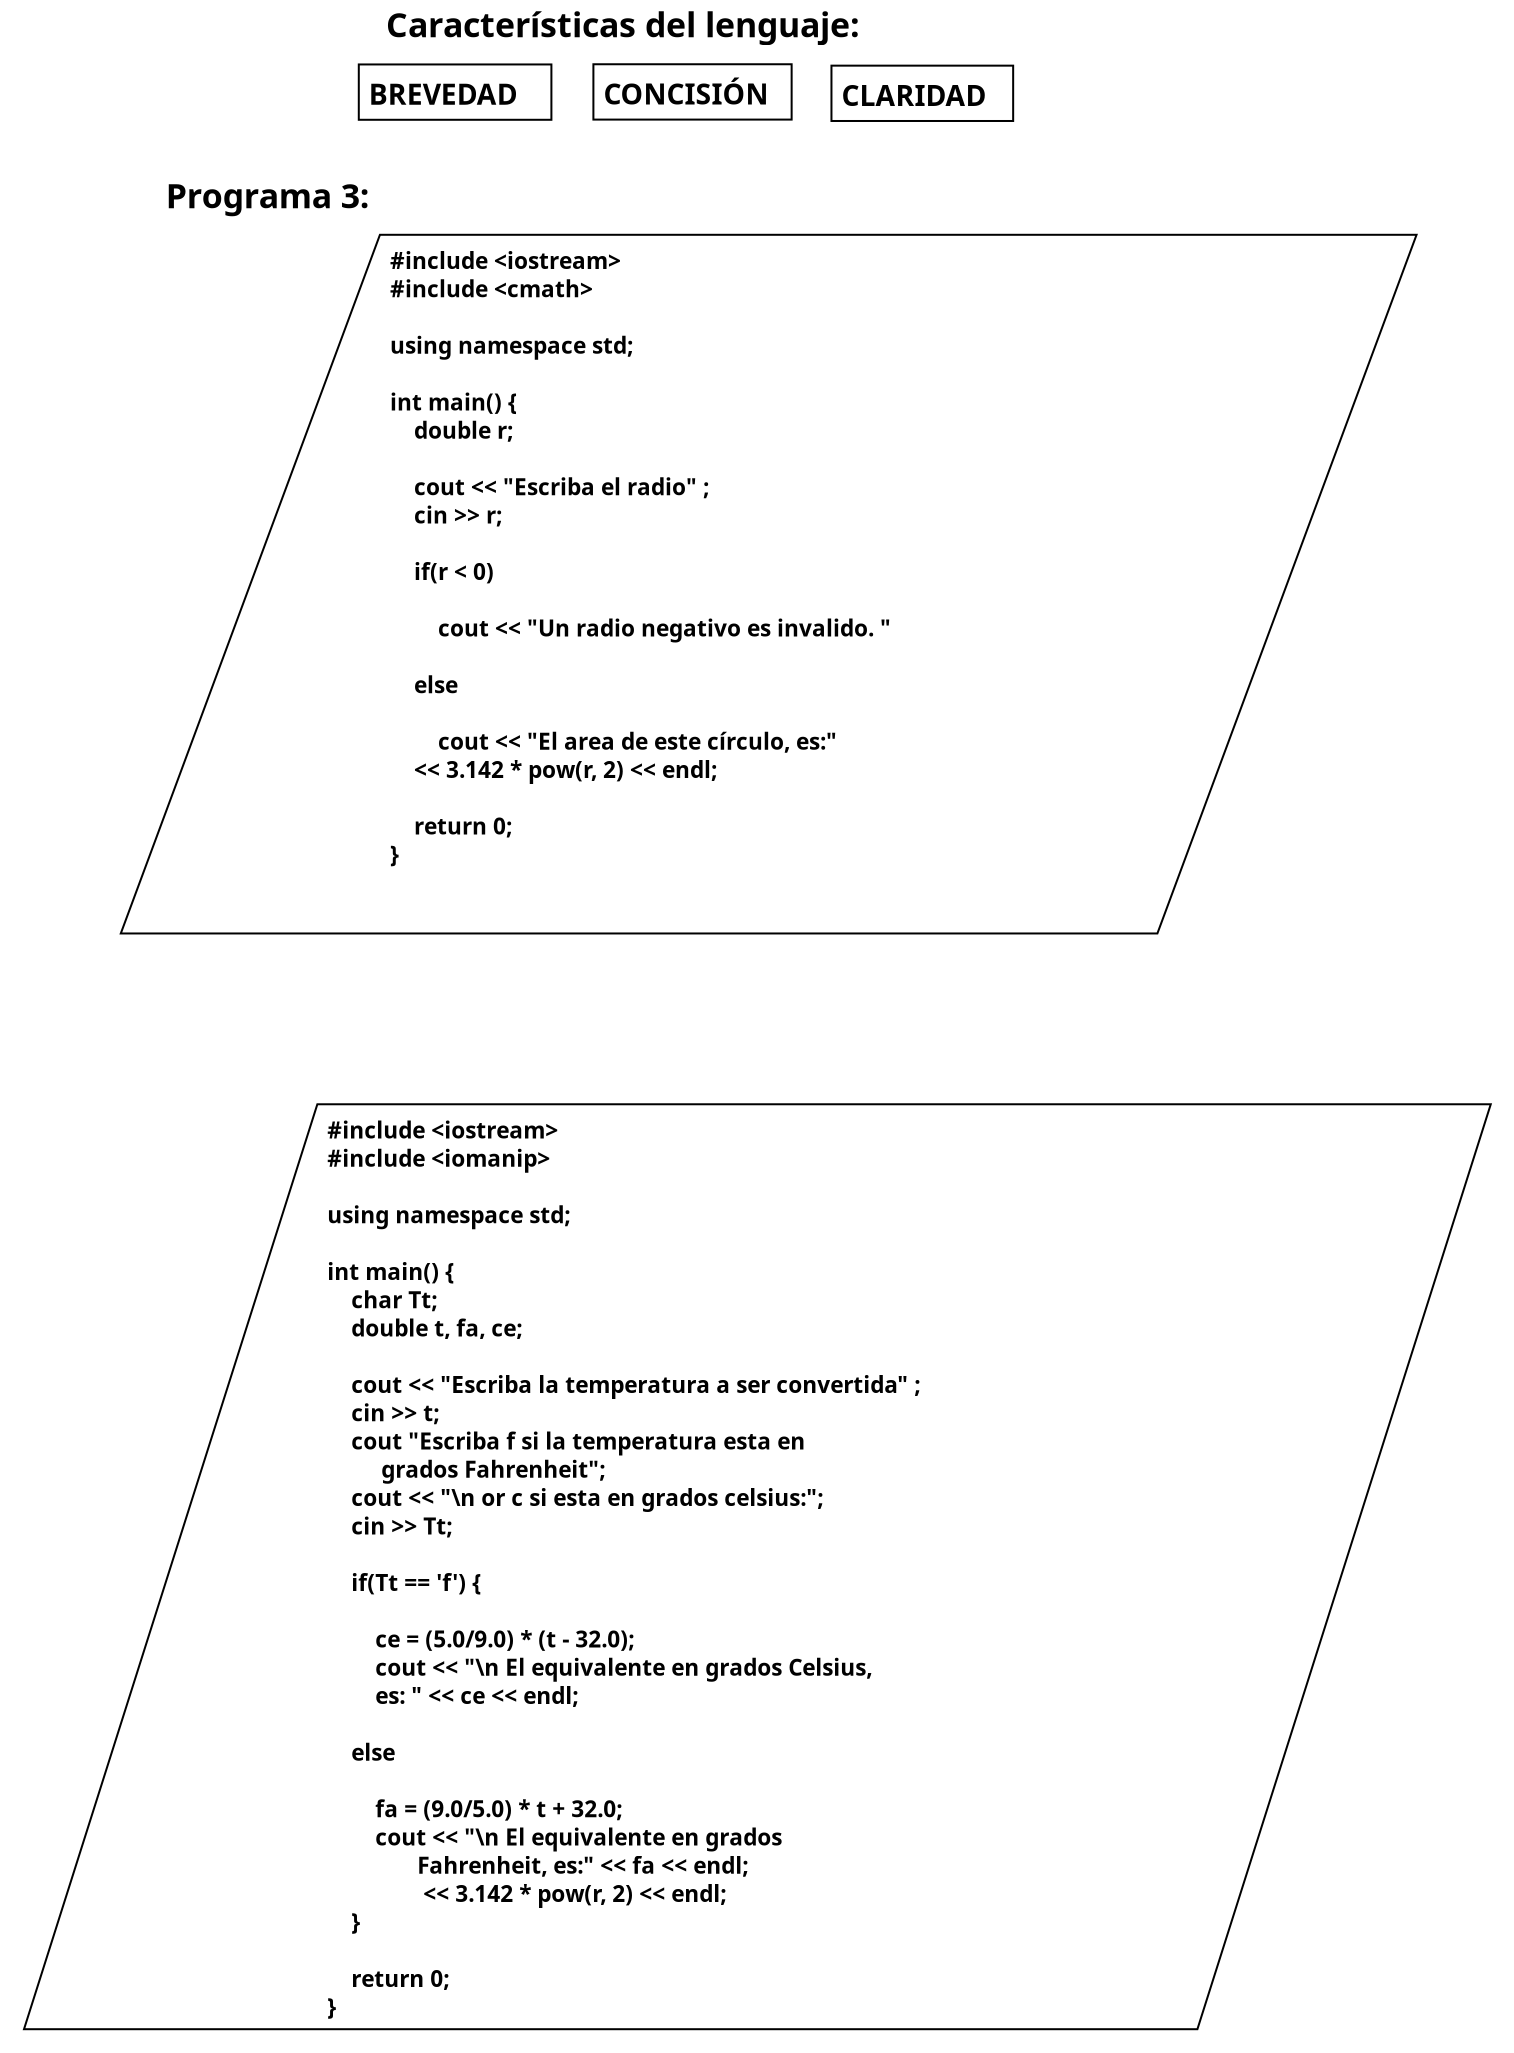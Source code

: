 <?xml version="1.0" encoding="UTF-8"?>
<dia:diagram xmlns:dia="http://www.lysator.liu.se/~alla/dia/">
  <dia:layer name="Fondo" visible="true" connectable="true" active="true">
    <dia:object type="AADL - Data" version="0" id="O0">
      <dia:attribute name="obj_pos">
        <dia:point val="26.59,5.559"/>
      </dia:attribute>
      <dia:attribute name="obj_bb">
        <dia:rectangle val="25.44,4.409;37.653,9.476"/>
      </dia:attribute>
      <dia:attribute name="elem_corner">
        <dia:point val="26.59,5.559"/>
      </dia:attribute>
      <dia:attribute name="elem_width">
        <dia:real val="9.912"/>
      </dia:attribute>
      <dia:attribute name="elem_height">
        <dia:real val="2.767"/>
      </dia:attribute>
      <dia:attribute name="obj_pos">
        <dia:point val="26.59,5.559"/>
      </dia:attribute>
      <dia:attribute name="obj_bb">
        <dia:rectangle val="25.44,4.409;37.653,9.476"/>
      </dia:attribute>
      <dia:attribute name="meta">
        <dia:composite type="dict"/>
      </dia:attribute>
      <dia:attribute name="elem_corner">
        <dia:point val="26.59,5.559"/>
      </dia:attribute>
      <dia:attribute name="elem_width">
        <dia:real val="9.912"/>
      </dia:attribute>
      <dia:attribute name="elem_height">
        <dia:real val="2.767"/>
      </dia:attribute>
      <dia:attribute name="declaration">
        <dia:string>##</dia:string>
      </dia:attribute>
      <dia:attribute name="line_colour">
        <dia:color val="#000000ff"/>
      </dia:attribute>
      <dia:attribute name="fill_colour">
        <dia:color val="#ffffffff"/>
      </dia:attribute>
      <dia:attribute name="name">
        <dia:composite type="text">
          <dia:attribute name="string">
            <dia:string>#CONCISIÓN#</dia:string>
          </dia:attribute>
          <dia:attribute name="font">
            <dia:font family="sans" style="80" name="Helvetica-Bold"/>
          </dia:attribute>
          <dia:attribute name="height">
            <dia:real val="1.767"/>
          </dia:attribute>
          <dia:attribute name="pos">
            <dia:point val="27.09,7.371"/>
          </dia:attribute>
          <dia:attribute name="color">
            <dia:color val="#000000ff"/>
          </dia:attribute>
          <dia:attribute name="alignment">
            <dia:enum val="0"/>
          </dia:attribute>
        </dia:composite>
      </dia:attribute>
      <dia:attribute name="aadlbox_ports"/>
      <dia:attribute name="aadlbox_connections"/>
    </dia:object>
    <dia:object type="AADL - Data" version="0" id="O1">
      <dia:attribute name="obj_pos">
        <dia:point val="14.86,5.569"/>
      </dia:attribute>
      <dia:attribute name="obj_bb">
        <dia:rectangle val="13.71,4.419;25.64,9.486"/>
      </dia:attribute>
      <dia:attribute name="elem_corner">
        <dia:point val="14.86,5.569"/>
      </dia:attribute>
      <dia:attribute name="elem_width">
        <dia:real val="9.63"/>
      </dia:attribute>
      <dia:attribute name="elem_height">
        <dia:real val="2.767"/>
      </dia:attribute>
      <dia:attribute name="obj_pos">
        <dia:point val="14.86,5.569"/>
      </dia:attribute>
      <dia:attribute name="obj_bb">
        <dia:rectangle val="13.71,4.419;25.64,9.486"/>
      </dia:attribute>
      <dia:attribute name="meta">
        <dia:composite type="dict"/>
      </dia:attribute>
      <dia:attribute name="elem_corner">
        <dia:point val="14.86,5.569"/>
      </dia:attribute>
      <dia:attribute name="elem_width">
        <dia:real val="9.63"/>
      </dia:attribute>
      <dia:attribute name="elem_height">
        <dia:real val="2.767"/>
      </dia:attribute>
      <dia:attribute name="declaration">
        <dia:string>##</dia:string>
      </dia:attribute>
      <dia:attribute name="line_colour">
        <dia:color val="#000000ff"/>
      </dia:attribute>
      <dia:attribute name="fill_colour">
        <dia:color val="#ffffffff"/>
      </dia:attribute>
      <dia:attribute name="name">
        <dia:composite type="text">
          <dia:attribute name="string">
            <dia:string>#BREVEDAD#</dia:string>
          </dia:attribute>
          <dia:attribute name="font">
            <dia:font family="sans" style="80" name="Helvetica-Bold"/>
          </dia:attribute>
          <dia:attribute name="height">
            <dia:real val="1.767"/>
          </dia:attribute>
          <dia:attribute name="pos">
            <dia:point val="15.36,7.381"/>
          </dia:attribute>
          <dia:attribute name="color">
            <dia:color val="#000000ff"/>
          </dia:attribute>
          <dia:attribute name="alignment">
            <dia:enum val="0"/>
          </dia:attribute>
        </dia:composite>
      </dia:attribute>
      <dia:attribute name="aadlbox_ports"/>
      <dia:attribute name="aadlbox_connections"/>
    </dia:object>
    <dia:object type="AADL - Data" version="0" id="O2">
      <dia:attribute name="obj_pos">
        <dia:point val="38.493,5.629"/>
      </dia:attribute>
      <dia:attribute name="obj_bb">
        <dia:rectangle val="37.343,4.479;48.728,9.546"/>
      </dia:attribute>
      <dia:attribute name="elem_corner">
        <dia:point val="38.493,5.629"/>
      </dia:attribute>
      <dia:attribute name="elem_width">
        <dia:real val="9.085"/>
      </dia:attribute>
      <dia:attribute name="elem_height">
        <dia:real val="2.767"/>
      </dia:attribute>
      <dia:attribute name="obj_pos">
        <dia:point val="38.493,5.629"/>
      </dia:attribute>
      <dia:attribute name="obj_bb">
        <dia:rectangle val="37.343,4.479;48.728,9.546"/>
      </dia:attribute>
      <dia:attribute name="meta">
        <dia:composite type="dict"/>
      </dia:attribute>
      <dia:attribute name="elem_corner">
        <dia:point val="38.493,5.629"/>
      </dia:attribute>
      <dia:attribute name="elem_width">
        <dia:real val="9.085"/>
      </dia:attribute>
      <dia:attribute name="elem_height">
        <dia:real val="2.767"/>
      </dia:attribute>
      <dia:attribute name="declaration">
        <dia:string>##</dia:string>
      </dia:attribute>
      <dia:attribute name="line_colour">
        <dia:color val="#000000ff"/>
      </dia:attribute>
      <dia:attribute name="fill_colour">
        <dia:color val="#ffffffff"/>
      </dia:attribute>
      <dia:attribute name="name">
        <dia:composite type="text">
          <dia:attribute name="string">
            <dia:string>#CLARIDAD#</dia:string>
          </dia:attribute>
          <dia:attribute name="font">
            <dia:font family="sans" style="80" name="Helvetica-Bold"/>
          </dia:attribute>
          <dia:attribute name="height">
            <dia:real val="1.767"/>
          </dia:attribute>
          <dia:attribute name="pos">
            <dia:point val="38.993,7.441"/>
          </dia:attribute>
          <dia:attribute name="color">
            <dia:color val="#000000ff"/>
          </dia:attribute>
          <dia:attribute name="alignment">
            <dia:enum val="0"/>
          </dia:attribute>
        </dia:composite>
      </dia:attribute>
      <dia:attribute name="aadlbox_ports"/>
      <dia:attribute name="aadlbox_connections"/>
    </dia:object>
    <dia:object type="Standard - Text" version="1" id="O3">
      <dia:attribute name="obj_pos">
        <dia:point val="16.22,4.209"/>
      </dia:attribute>
      <dia:attribute name="obj_bb">
        <dia:rectangle val="16.22,2.634;43.568,4.609"/>
      </dia:attribute>
      <dia:attribute name="text">
        <dia:composite type="text">
          <dia:attribute name="string">
            <dia:string>#Características del lenguaje:#</dia:string>
          </dia:attribute>
          <dia:attribute name="font">
            <dia:font family="sans" style="80" name="Helvetica-Bold"/>
          </dia:attribute>
          <dia:attribute name="height">
            <dia:real val="2.119"/>
          </dia:attribute>
          <dia:attribute name="pos">
            <dia:point val="16.22,4.209"/>
          </dia:attribute>
          <dia:attribute name="color">
            <dia:color val="#000000ff"/>
          </dia:attribute>
          <dia:attribute name="alignment">
            <dia:enum val="0"/>
          </dia:attribute>
        </dia:composite>
      </dia:attribute>
      <dia:attribute name="valign">
        <dia:enum val="3"/>
      </dia:attribute>
    </dia:object>
    <dia:object type="Standard - Text" version="1" id="O4">
      <dia:attribute name="obj_pos">
        <dia:point val="5.21,12.759"/>
      </dia:attribute>
      <dia:attribute name="obj_bb">
        <dia:rectangle val="5.21,11.184;17.008,13.159"/>
      </dia:attribute>
      <dia:attribute name="text">
        <dia:composite type="text">
          <dia:attribute name="string">
            <dia:string>#Programa 3:#</dia:string>
          </dia:attribute>
          <dia:attribute name="font">
            <dia:font family="sans" style="80" name="Helvetica-Bold"/>
          </dia:attribute>
          <dia:attribute name="height">
            <dia:real val="2.119"/>
          </dia:attribute>
          <dia:attribute name="pos">
            <dia:point val="5.21,12.759"/>
          </dia:attribute>
          <dia:attribute name="color">
            <dia:color val="#000000ff"/>
          </dia:attribute>
          <dia:attribute name="alignment">
            <dia:enum val="0"/>
          </dia:attribute>
        </dia:composite>
      </dia:attribute>
      <dia:attribute name="valign">
        <dia:enum val="3"/>
      </dia:attribute>
    </dia:object>
    <dia:object type="AADL - Process" version="0" id="O5">
      <dia:attribute name="obj_pos">
        <dia:point val="2.96,14.085"/>
      </dia:attribute>
      <dia:attribute name="obj_bb">
        <dia:rectangle val="1.81,12.935;68.897,50.169"/>
      </dia:attribute>
      <dia:attribute name="elem_corner">
        <dia:point val="2.96,14.085"/>
      </dia:attribute>
      <dia:attribute name="elem_width">
        <dia:real val="64.788"/>
      </dia:attribute>
      <dia:attribute name="elem_height">
        <dia:real val="34.934"/>
      </dia:attribute>
      <dia:attribute name="obj_pos">
        <dia:point val="2.96,14.085"/>
      </dia:attribute>
      <dia:attribute name="obj_bb">
        <dia:rectangle val="1.81,12.935;68.897,50.169"/>
      </dia:attribute>
      <dia:attribute name="meta">
        <dia:composite type="dict"/>
      </dia:attribute>
      <dia:attribute name="elem_corner">
        <dia:point val="2.96,14.085"/>
      </dia:attribute>
      <dia:attribute name="elem_width">
        <dia:real val="64.788"/>
      </dia:attribute>
      <dia:attribute name="elem_height">
        <dia:real val="34.934"/>
      </dia:attribute>
      <dia:attribute name="declaration">
        <dia:string>##</dia:string>
      </dia:attribute>
      <dia:attribute name="line_colour">
        <dia:color val="#000000ff"/>
      </dia:attribute>
      <dia:attribute name="fill_colour">
        <dia:color val="#ffffffff"/>
      </dia:attribute>
      <dia:attribute name="name">
        <dia:composite type="text">
          <dia:attribute name="string">
            <dia:string>##include &lt;iostream&gt;
#include &lt;cmath&gt;

using namespace std;

int main() {
    double r;
    
    cout &lt;&lt; "Escriba el radio" ;
    cin &gt;&gt; r;

    if(r &lt; 0)

        cout &lt;&lt; "Un radio negativo es invalido. "

    else

        cout &lt;&lt; "El area de este círculo, es:" 
    &lt;&lt; 3.142 * pow(r, 2) &lt;&lt; endl;
    
    return 0;
}#</dia:string>
          </dia:attribute>
          <dia:attribute name="font">
            <dia:font family="sans" style="80" name="Helvetica-Bold"/>
          </dia:attribute>
          <dia:attribute name="height">
            <dia:real val="1.414"/>
          </dia:attribute>
          <dia:attribute name="pos">
            <dia:point val="16.418,15.635"/>
          </dia:attribute>
          <dia:attribute name="color">
            <dia:color val="#000000ff"/>
          </dia:attribute>
          <dia:attribute name="alignment">
            <dia:enum val="0"/>
          </dia:attribute>
        </dia:composite>
      </dia:attribute>
      <dia:attribute name="aadlbox_ports"/>
      <dia:attribute name="aadlbox_connections"/>
    </dia:object>
    <dia:object type="AADL - Process" version="0" id="O6">
      <dia:attribute name="obj_pos">
        <dia:point val="-1.88,57.56"/>
      </dia:attribute>
      <dia:attribute name="obj_bb">
        <dia:rectangle val="-3.03,56.41;72.608,104.956"/>
      </dia:attribute>
      <dia:attribute name="elem_corner">
        <dia:point val="-1.88,57.56"/>
      </dia:attribute>
      <dia:attribute name="elem_width">
        <dia:real val="73.338"/>
      </dia:attribute>
      <dia:attribute name="elem_height">
        <dia:real val="46.246"/>
      </dia:attribute>
      <dia:attribute name="obj_pos">
        <dia:point val="-1.88,57.56"/>
      </dia:attribute>
      <dia:attribute name="obj_bb">
        <dia:rectangle val="-3.03,56.41;72.608,104.956"/>
      </dia:attribute>
      <dia:attribute name="meta">
        <dia:composite type="dict"/>
      </dia:attribute>
      <dia:attribute name="elem_corner">
        <dia:point val="-1.88,57.56"/>
      </dia:attribute>
      <dia:attribute name="elem_width">
        <dia:real val="73.338"/>
      </dia:attribute>
      <dia:attribute name="elem_height">
        <dia:real val="46.246"/>
      </dia:attribute>
      <dia:attribute name="declaration">
        <dia:string>##</dia:string>
      </dia:attribute>
      <dia:attribute name="line_colour">
        <dia:color val="#000000ff"/>
      </dia:attribute>
      <dia:attribute name="fill_colour">
        <dia:color val="#ffffffff"/>
      </dia:attribute>
      <dia:attribute name="name">
        <dia:composite type="text">
          <dia:attribute name="string">
            <dia:string>##include &lt;iostream&gt;
#include &lt;iomanip&gt;

using namespace std;

int main() {
    char Tt;
    double t, fa, ce;
    
    cout &lt;&lt; "Escriba la temperatura a ser convertida" ;
    cin &gt;&gt; t;
    cout "Escriba f si la temperatura esta en
         grados Fahrenheit";
    cout &lt;&lt; "\n or c si esta en grados celsius:";
    cin &gt;&gt; Tt;

    if(Tt == 'f') {

        ce = (5.0/9.0) * (t - 32.0);    
        cout &lt;&lt; "\n El equivalente en grados Celsius,
        es: " &lt;&lt; ce &lt;&lt; endl;

    else
        
        fa = (9.0/5.0) * t + 32.0;
        cout &lt;&lt; "\n El equivalente en grados
               Fahrenheit, es:" &lt;&lt; fa &lt;&lt; endl;
                &lt;&lt; 3.142 * pow(r, 2) &lt;&lt; endl;
    }
    
    return 0;
}#</dia:string>
          </dia:attribute>
          <dia:attribute name="font">
            <dia:font family="sans" style="80" name="Helvetica-Bold"/>
          </dia:attribute>
          <dia:attribute name="height">
            <dia:real val="1.414"/>
          </dia:attribute>
          <dia:attribute name="pos">
            <dia:point val="13.287,59.11"/>
          </dia:attribute>
          <dia:attribute name="color">
            <dia:color val="#000000ff"/>
          </dia:attribute>
          <dia:attribute name="alignment">
            <dia:enum val="0"/>
          </dia:attribute>
        </dia:composite>
      </dia:attribute>
      <dia:attribute name="aadlbox_ports"/>
      <dia:attribute name="aadlbox_connections"/>
    </dia:object>
  </dia:layer>
</dia:diagram>
